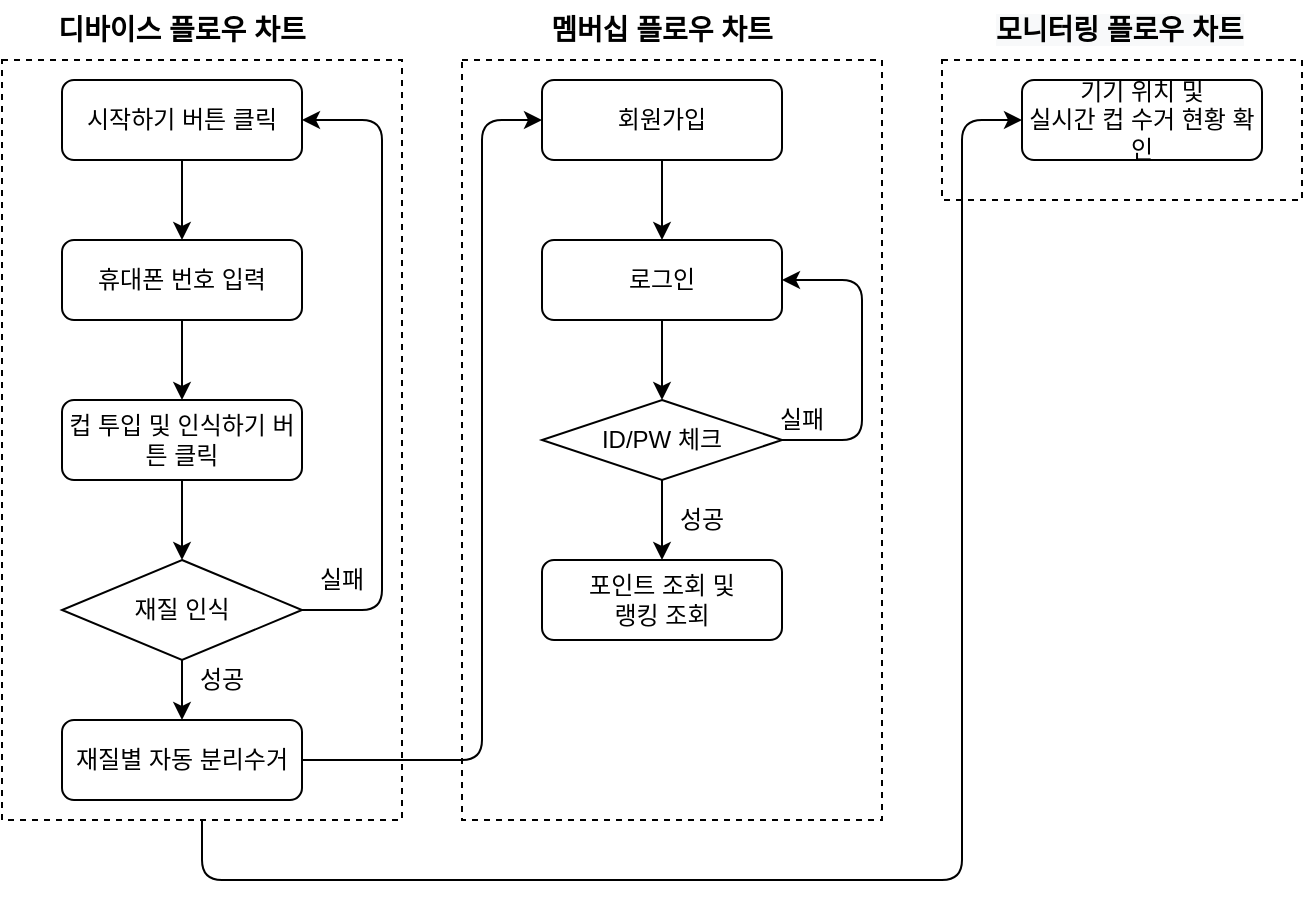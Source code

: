 <mxfile version="14.7.4" type="github">
  <diagram id="C5RBs43oDa-KdzZeNtuy" name="Page-1">
    <mxGraphModel dx="989" dy="611" grid="1" gridSize="10" guides="1" tooltips="1" connect="1" arrows="1" fold="1" page="1" pageScale="1" pageWidth="827" pageHeight="1169" math="0" shadow="0">
      <root>
        <mxCell id="WIyWlLk6GJQsqaUBKTNV-0" />
        <mxCell id="WIyWlLk6GJQsqaUBKTNV-1" parent="WIyWlLk6GJQsqaUBKTNV-0" />
        <mxCell id="MgjCvjXY0JyHCziUCUVd-40" value="" style="rounded=0;whiteSpace=wrap;html=1;dashed=1;" parent="WIyWlLk6GJQsqaUBKTNV-1" vertex="1">
          <mxGeometry x="600" y="70" width="180" height="70" as="geometry" />
        </mxCell>
        <mxCell id="MgjCvjXY0JyHCziUCUVd-38" value="" style="rounded=0;whiteSpace=wrap;html=1;dashed=1;" parent="WIyWlLk6GJQsqaUBKTNV-1" vertex="1">
          <mxGeometry x="360" y="70" width="210" height="380" as="geometry" />
        </mxCell>
        <mxCell id="MgjCvjXY0JyHCziUCUVd-17" value="" style="rounded=0;whiteSpace=wrap;html=1;dashed=1;" parent="WIyWlLk6GJQsqaUBKTNV-1" vertex="1">
          <mxGeometry x="130" y="70" width="200" height="380" as="geometry" />
        </mxCell>
        <mxCell id="WIyWlLk6GJQsqaUBKTNV-3" value="시작하기 버튼 클릭" style="rounded=1;whiteSpace=wrap;html=1;fontSize=12;glass=0;strokeWidth=1;shadow=0;" parent="WIyWlLk6GJQsqaUBKTNV-1" vertex="1">
          <mxGeometry x="160" y="80" width="120" height="40" as="geometry" />
        </mxCell>
        <mxCell id="MgjCvjXY0JyHCziUCUVd-1" value="휴대폰 번호 입력" style="rounded=1;whiteSpace=wrap;html=1;fontSize=12;glass=0;strokeWidth=1;shadow=0;" parent="WIyWlLk6GJQsqaUBKTNV-1" vertex="1">
          <mxGeometry x="160" y="160" width="120" height="40" as="geometry" />
        </mxCell>
        <mxCell id="MgjCvjXY0JyHCziUCUVd-2" value="컵 투입 및 인식하기 버튼 클릭" style="rounded=1;whiteSpace=wrap;html=1;fontSize=12;glass=0;strokeWidth=1;shadow=0;" parent="WIyWlLk6GJQsqaUBKTNV-1" vertex="1">
          <mxGeometry x="160" y="240" width="120" height="40" as="geometry" />
        </mxCell>
        <mxCell id="MgjCvjXY0JyHCziUCUVd-6" value="" style="endArrow=classic;html=1;exitX=0.5;exitY=1;exitDx=0;exitDy=0;" parent="WIyWlLk6GJQsqaUBKTNV-1" source="MgjCvjXY0JyHCziUCUVd-1" edge="1">
          <mxGeometry width="50" height="50" relative="1" as="geometry">
            <mxPoint x="350" y="270" as="sourcePoint" />
            <mxPoint x="220" y="240" as="targetPoint" />
          </mxGeometry>
        </mxCell>
        <mxCell id="MgjCvjXY0JyHCziUCUVd-8" value="" style="endArrow=classic;html=1;exitX=0.5;exitY=1;exitDx=0;exitDy=0;" parent="WIyWlLk6GJQsqaUBKTNV-1" source="WIyWlLk6GJQsqaUBKTNV-3" edge="1">
          <mxGeometry width="50" height="50" relative="1" as="geometry">
            <mxPoint x="360" y="240" as="sourcePoint" />
            <mxPoint x="220" y="160" as="targetPoint" />
          </mxGeometry>
        </mxCell>
        <mxCell id="MgjCvjXY0JyHCziUCUVd-9" value="재질 인식" style="rhombus;whiteSpace=wrap;html=1;" parent="WIyWlLk6GJQsqaUBKTNV-1" vertex="1">
          <mxGeometry x="160" y="320" width="120" height="50" as="geometry" />
        </mxCell>
        <mxCell id="MgjCvjXY0JyHCziUCUVd-11" value="" style="endArrow=classic;html=1;exitX=1;exitY=0.5;exitDx=0;exitDy=0;entryX=1;entryY=0.5;entryDx=0;entryDy=0;" parent="WIyWlLk6GJQsqaUBKTNV-1" source="MgjCvjXY0JyHCziUCUVd-9" target="WIyWlLk6GJQsqaUBKTNV-3" edge="1">
          <mxGeometry width="50" height="50" relative="1" as="geometry">
            <mxPoint x="280" y="355" as="sourcePoint" />
            <mxPoint x="280" y="100" as="targetPoint" />
            <Array as="points">
              <mxPoint x="320" y="345" />
              <mxPoint x="320" y="230" />
              <mxPoint x="320" y="100" />
            </Array>
          </mxGeometry>
        </mxCell>
        <mxCell id="MgjCvjXY0JyHCziUCUVd-12" value="" style="endArrow=classic;html=1;exitX=0.5;exitY=1;exitDx=0;exitDy=0;entryX=0.5;entryY=0;entryDx=0;entryDy=0;" parent="WIyWlLk6GJQsqaUBKTNV-1" source="MgjCvjXY0JyHCziUCUVd-2" target="MgjCvjXY0JyHCziUCUVd-9" edge="1">
          <mxGeometry width="50" height="50" relative="1" as="geometry">
            <mxPoint x="190" y="360" as="sourcePoint" />
            <mxPoint x="240" y="310" as="targetPoint" />
          </mxGeometry>
        </mxCell>
        <mxCell id="MgjCvjXY0JyHCziUCUVd-13" value="실패" style="text;html=1;strokeColor=none;fillColor=none;align=center;verticalAlign=middle;whiteSpace=wrap;rounded=0;" parent="WIyWlLk6GJQsqaUBKTNV-1" vertex="1">
          <mxGeometry x="280" y="320" width="40" height="20" as="geometry" />
        </mxCell>
        <mxCell id="MgjCvjXY0JyHCziUCUVd-15" value="재질별 자동 분리수거" style="rounded=1;whiteSpace=wrap;html=1;" parent="WIyWlLk6GJQsqaUBKTNV-1" vertex="1">
          <mxGeometry x="160" y="400" width="120" height="40" as="geometry" />
        </mxCell>
        <mxCell id="MgjCvjXY0JyHCziUCUVd-16" value="" style="endArrow=classic;html=1;exitX=0.5;exitY=1;exitDx=0;exitDy=0;entryX=0.5;entryY=0;entryDx=0;entryDy=0;" parent="WIyWlLk6GJQsqaUBKTNV-1" source="MgjCvjXY0JyHCziUCUVd-9" target="MgjCvjXY0JyHCziUCUVd-15" edge="1">
          <mxGeometry width="50" height="50" relative="1" as="geometry">
            <mxPoint x="210" y="430" as="sourcePoint" />
            <mxPoint x="260" y="380" as="targetPoint" />
          </mxGeometry>
        </mxCell>
        <mxCell id="MgjCvjXY0JyHCziUCUVd-18" value="성공" style="text;html=1;strokeColor=none;fillColor=none;align=center;verticalAlign=middle;whiteSpace=wrap;rounded=0;dashed=1;" parent="WIyWlLk6GJQsqaUBKTNV-1" vertex="1">
          <mxGeometry x="220" y="370" width="40" height="20" as="geometry" />
        </mxCell>
        <mxCell id="MgjCvjXY0JyHCziUCUVd-21" value="회원가입" style="rounded=1;whiteSpace=wrap;html=1;" parent="WIyWlLk6GJQsqaUBKTNV-1" vertex="1">
          <mxGeometry x="400" y="80" width="120" height="40" as="geometry" />
        </mxCell>
        <mxCell id="MgjCvjXY0JyHCziUCUVd-22" value="로그인" style="rounded=1;whiteSpace=wrap;html=1;" parent="WIyWlLk6GJQsqaUBKTNV-1" vertex="1">
          <mxGeometry x="400" y="160" width="120" height="40" as="geometry" />
        </mxCell>
        <mxCell id="MgjCvjXY0JyHCziUCUVd-23" value="ID/PW 체크" style="rhombus;whiteSpace=wrap;html=1;" parent="WIyWlLk6GJQsqaUBKTNV-1" vertex="1">
          <mxGeometry x="400" y="240" width="120" height="40" as="geometry" />
        </mxCell>
        <mxCell id="MgjCvjXY0JyHCziUCUVd-24" value="" style="endArrow=classic;html=1;exitX=1;exitY=0.5;exitDx=0;exitDy=0;entryX=1;entryY=0.5;entryDx=0;entryDy=0;" parent="WIyWlLk6GJQsqaUBKTNV-1" source="MgjCvjXY0JyHCziUCUVd-23" edge="1" target="MgjCvjXY0JyHCziUCUVd-22">
          <mxGeometry width="50" height="50" relative="1" as="geometry">
            <mxPoint x="520" y="340" as="sourcePoint" />
            <mxPoint x="520" y="95" as="targetPoint" />
            <Array as="points">
              <mxPoint x="560" y="260" />
              <mxPoint x="560" y="225" />
              <mxPoint x="560" y="180" />
              <mxPoint x="540" y="180" />
            </Array>
          </mxGeometry>
        </mxCell>
        <mxCell id="MgjCvjXY0JyHCziUCUVd-25" value="실패" style="text;html=1;strokeColor=none;fillColor=none;align=center;verticalAlign=middle;whiteSpace=wrap;rounded=0;" parent="WIyWlLk6GJQsqaUBKTNV-1" vertex="1">
          <mxGeometry x="510" y="240" width="40" height="20" as="geometry" />
        </mxCell>
        <mxCell id="MgjCvjXY0JyHCziUCUVd-26" value="포인트 조회 및&lt;br&gt;랭킹 조회" style="rounded=1;whiteSpace=wrap;html=1;" parent="WIyWlLk6GJQsqaUBKTNV-1" vertex="1">
          <mxGeometry x="400" y="320" width="120" height="40" as="geometry" />
        </mxCell>
        <mxCell id="MgjCvjXY0JyHCziUCUVd-29" value="" style="endArrow=classic;html=1;exitX=1;exitY=0.5;exitDx=0;exitDy=0;entryX=0;entryY=0.5;entryDx=0;entryDy=0;" parent="WIyWlLk6GJQsqaUBKTNV-1" source="MgjCvjXY0JyHCziUCUVd-15" target="MgjCvjXY0JyHCziUCUVd-21" edge="1">
          <mxGeometry width="50" height="50" relative="1" as="geometry">
            <mxPoint x="220" y="370" as="sourcePoint" />
            <mxPoint x="370" y="96.469" as="targetPoint" />
            <Array as="points">
              <mxPoint x="370" y="420" />
              <mxPoint x="370" y="260" />
              <mxPoint x="370" y="100" />
            </Array>
          </mxGeometry>
        </mxCell>
        <mxCell id="MgjCvjXY0JyHCziUCUVd-30" value="" style="endArrow=classic;html=1;exitX=0.5;exitY=1;exitDx=0;exitDy=0;entryX=0.5;entryY=0;entryDx=0;entryDy=0;" parent="WIyWlLk6GJQsqaUBKTNV-1" source="MgjCvjXY0JyHCziUCUVd-21" target="MgjCvjXY0JyHCziUCUVd-22" edge="1">
          <mxGeometry width="50" height="50" relative="1" as="geometry">
            <mxPoint x="640" y="300" as="sourcePoint" />
            <mxPoint x="690" y="250" as="targetPoint" />
          </mxGeometry>
        </mxCell>
        <mxCell id="MgjCvjXY0JyHCziUCUVd-31" value="" style="endArrow=classic;html=1;exitX=0.5;exitY=1;exitDx=0;exitDy=0;entryX=0.5;entryY=0;entryDx=0;entryDy=0;" parent="WIyWlLk6GJQsqaUBKTNV-1" source="MgjCvjXY0JyHCziUCUVd-22" target="MgjCvjXY0JyHCziUCUVd-23" edge="1">
          <mxGeometry width="50" height="50" relative="1" as="geometry">
            <mxPoint x="470" y="130" as="sourcePoint" />
            <mxPoint x="470" y="170" as="targetPoint" />
            <Array as="points" />
          </mxGeometry>
        </mxCell>
        <mxCell id="MgjCvjXY0JyHCziUCUVd-32" value="" style="endArrow=classic;html=1;exitX=0.5;exitY=1;exitDx=0;exitDy=0;entryX=0.5;entryY=0;entryDx=0;entryDy=0;" parent="WIyWlLk6GJQsqaUBKTNV-1" source="MgjCvjXY0JyHCziUCUVd-23" target="MgjCvjXY0JyHCziUCUVd-26" edge="1">
          <mxGeometry width="50" height="50" relative="1" as="geometry">
            <mxPoint x="490" y="330" as="sourcePoint" />
            <mxPoint x="540" y="280" as="targetPoint" />
          </mxGeometry>
        </mxCell>
        <mxCell id="MgjCvjXY0JyHCziUCUVd-34" value="기기 위치 및&lt;br&gt;실시간 컵 수거 현황 확인" style="rounded=1;whiteSpace=wrap;html=1;" parent="WIyWlLk6GJQsqaUBKTNV-1" vertex="1">
          <mxGeometry x="640" y="80" width="120" height="40" as="geometry" />
        </mxCell>
        <mxCell id="MgjCvjXY0JyHCziUCUVd-36" value="" style="endArrow=classic;html=1;entryX=0;entryY=0.5;entryDx=0;entryDy=0;exitX=0.5;exitY=1;exitDx=0;exitDy=0;" parent="WIyWlLk6GJQsqaUBKTNV-1" source="MgjCvjXY0JyHCziUCUVd-17" target="MgjCvjXY0JyHCziUCUVd-34" edge="1">
          <mxGeometry width="50" height="50" relative="1" as="geometry">
            <mxPoint x="280" y="420" as="sourcePoint" />
            <mxPoint x="600" y="420" as="targetPoint" />
            <Array as="points">
              <mxPoint x="230" y="480" />
              <mxPoint x="450" y="480" />
              <mxPoint x="610" y="480" />
              <mxPoint x="610" y="100" />
            </Array>
          </mxGeometry>
        </mxCell>
        <mxCell id="MgjCvjXY0JyHCziUCUVd-41" value="디바이스 플로우 차트" style="text;html=1;strokeColor=none;fillColor=none;align=center;verticalAlign=middle;whiteSpace=wrap;rounded=0;dashed=1;fontSize=14;fontStyle=1" parent="WIyWlLk6GJQsqaUBKTNV-1" vertex="1">
          <mxGeometry x="150" y="40" width="140" height="30" as="geometry" />
        </mxCell>
        <mxCell id="MgjCvjXY0JyHCziUCUVd-42" value="멤버십 플로우 차트" style="text;html=1;strokeColor=none;fillColor=none;align=center;verticalAlign=middle;whiteSpace=wrap;rounded=0;dashed=1;fontSize=14;fontStyle=1" parent="WIyWlLk6GJQsqaUBKTNV-1" vertex="1">
          <mxGeometry x="390" y="40" width="140" height="30" as="geometry" />
        </mxCell>
        <mxCell id="MgjCvjXY0JyHCziUCUVd-43" value="&lt;span style=&quot;color: rgb(0 , 0 , 0) ; font-family: &amp;#34;helvetica&amp;#34; ; font-size: 14px ; font-style: normal ; font-weight: 700 ; letter-spacing: normal ; text-align: center ; text-indent: 0px ; text-transform: none ; word-spacing: 0px ; background-color: rgb(248 , 249 , 250) ; display: inline ; float: none&quot;&gt;모니터링 플로우 차트&lt;/span&gt;" style="text;whiteSpace=wrap;html=1;fontSize=14;" parent="WIyWlLk6GJQsqaUBKTNV-1" vertex="1">
          <mxGeometry x="625" y="40" width="150" height="30" as="geometry" />
        </mxCell>
        <mxCell id="MgjCvjXY0JyHCziUCUVd-45" value="성공" style="text;html=1;strokeColor=none;fillColor=none;align=center;verticalAlign=middle;whiteSpace=wrap;rounded=0;dashed=1;" parent="WIyWlLk6GJQsqaUBKTNV-1" vertex="1">
          <mxGeometry x="460" y="290" width="40" height="20" as="geometry" />
        </mxCell>
      </root>
    </mxGraphModel>
  </diagram>
</mxfile>
